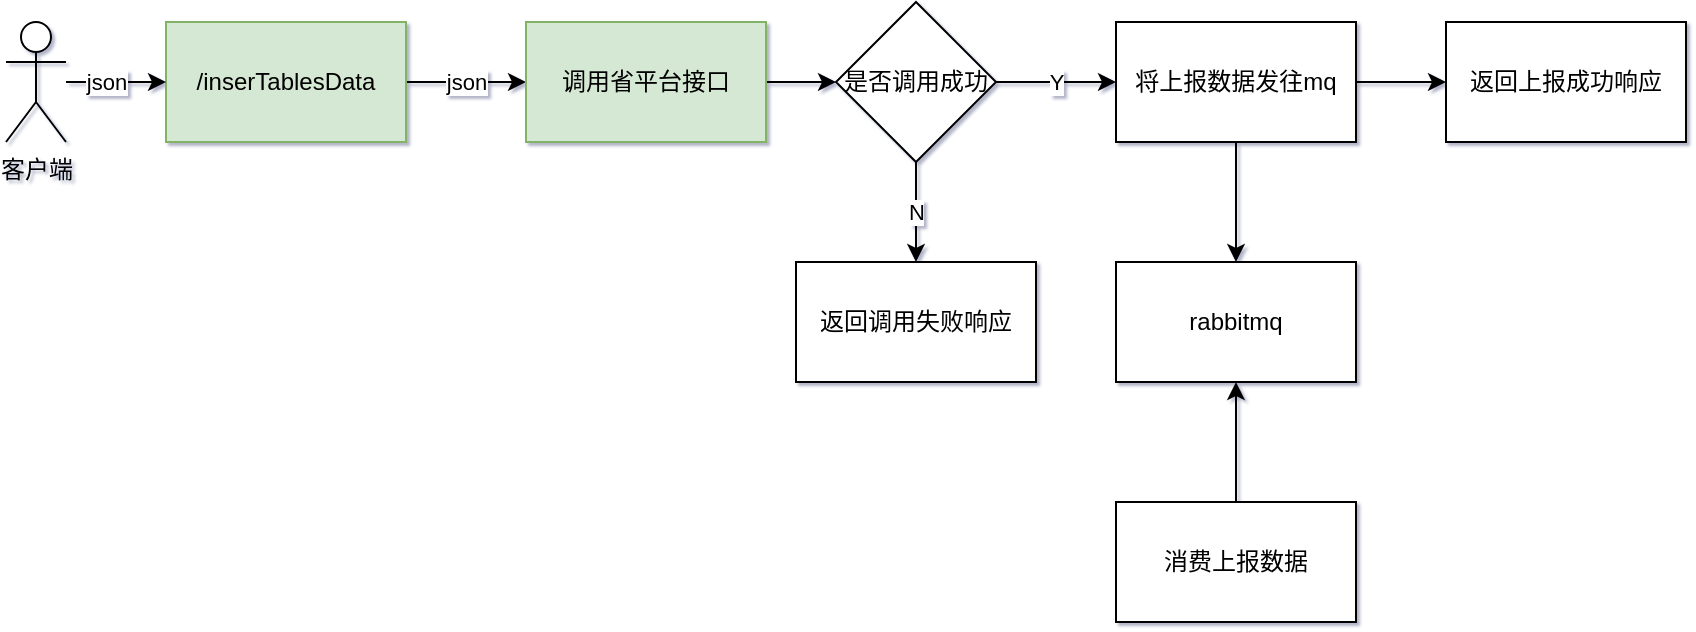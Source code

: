 <mxfile version="16.4.5" type="github">
  <diagram id="ZxXdf7TswpyFAYgrcc1g" name="第 1 页">
    <mxGraphModel dx="942" dy="719" grid="1" gridSize="10" guides="1" tooltips="1" connect="1" arrows="1" fold="1" page="1" pageScale="1" pageWidth="1169" pageHeight="827" background="none" math="0" shadow="1">
      <root>
        <mxCell id="0" />
        <mxCell id="1" parent="0" />
        <mxCell id="uw05SH3BXKOB_g-XB-hT-6" value="json" style="edgeStyle=orthogonalEdgeStyle;rounded=0;orthogonalLoop=1;jettySize=auto;html=1;entryX=0;entryY=0.5;entryDx=0;entryDy=0;" edge="1" parent="1" source="uw05SH3BXKOB_g-XB-hT-1" target="uw05SH3BXKOB_g-XB-hT-5">
          <mxGeometry relative="1" as="geometry" />
        </mxCell>
        <mxCell id="uw05SH3BXKOB_g-XB-hT-1" value="/inserTablesData" style="rounded=0;whiteSpace=wrap;html=1;fillColor=#d5e8d4;strokeColor=#82b366;" vertex="1" parent="1">
          <mxGeometry x="170" y="200" width="120" height="60" as="geometry" />
        </mxCell>
        <mxCell id="uw05SH3BXKOB_g-XB-hT-3" style="edgeStyle=orthogonalEdgeStyle;rounded=0;orthogonalLoop=1;jettySize=auto;html=1;" edge="1" parent="1" source="uw05SH3BXKOB_g-XB-hT-2" target="uw05SH3BXKOB_g-XB-hT-1">
          <mxGeometry relative="1" as="geometry" />
        </mxCell>
        <mxCell id="uw05SH3BXKOB_g-XB-hT-4" value="json" style="edgeLabel;html=1;align=center;verticalAlign=middle;resizable=0;points=[];" vertex="1" connectable="0" parent="uw05SH3BXKOB_g-XB-hT-3">
          <mxGeometry x="-0.191" relative="1" as="geometry">
            <mxPoint as="offset" />
          </mxGeometry>
        </mxCell>
        <mxCell id="uw05SH3BXKOB_g-XB-hT-2" value="客户端" style="shape=umlActor;verticalLabelPosition=bottom;verticalAlign=top;html=1;outlineConnect=0;" vertex="1" parent="1">
          <mxGeometry x="90" y="200" width="30" height="60" as="geometry" />
        </mxCell>
        <mxCell id="uw05SH3BXKOB_g-XB-hT-8" value="" style="edgeStyle=orthogonalEdgeStyle;rounded=0;orthogonalLoop=1;jettySize=auto;html=1;" edge="1" parent="1" source="uw05SH3BXKOB_g-XB-hT-5" target="uw05SH3BXKOB_g-XB-hT-7">
          <mxGeometry relative="1" as="geometry" />
        </mxCell>
        <mxCell id="uw05SH3BXKOB_g-XB-hT-5" value="调用省平台接口" style="rounded=0;whiteSpace=wrap;html=1;fillColor=#d5e8d4;strokeColor=#82b366;" vertex="1" parent="1">
          <mxGeometry x="350" y="200" width="120" height="60" as="geometry" />
        </mxCell>
        <mxCell id="uw05SH3BXKOB_g-XB-hT-10" value="Y" style="edgeStyle=orthogonalEdgeStyle;rounded=0;orthogonalLoop=1;jettySize=auto;html=1;" edge="1" parent="1" source="uw05SH3BXKOB_g-XB-hT-7" target="uw05SH3BXKOB_g-XB-hT-9">
          <mxGeometry relative="1" as="geometry" />
        </mxCell>
        <mxCell id="uw05SH3BXKOB_g-XB-hT-12" value="N" style="edgeStyle=orthogonalEdgeStyle;rounded=0;orthogonalLoop=1;jettySize=auto;html=1;" edge="1" parent="1" source="uw05SH3BXKOB_g-XB-hT-7" target="uw05SH3BXKOB_g-XB-hT-11">
          <mxGeometry relative="1" as="geometry" />
        </mxCell>
        <mxCell id="uw05SH3BXKOB_g-XB-hT-7" value="是否调用成功" style="rhombus;whiteSpace=wrap;html=1;rounded=0;" vertex="1" parent="1">
          <mxGeometry x="505" y="190" width="80" height="80" as="geometry" />
        </mxCell>
        <mxCell id="uw05SH3BXKOB_g-XB-hT-14" value="" style="edgeStyle=orthogonalEdgeStyle;rounded=0;orthogonalLoop=1;jettySize=auto;html=1;" edge="1" parent="1" source="uw05SH3BXKOB_g-XB-hT-9" target="uw05SH3BXKOB_g-XB-hT-13">
          <mxGeometry relative="1" as="geometry" />
        </mxCell>
        <mxCell id="uw05SH3BXKOB_g-XB-hT-19" value="" style="edgeStyle=orthogonalEdgeStyle;rounded=0;orthogonalLoop=1;jettySize=auto;html=1;" edge="1" parent="1" source="uw05SH3BXKOB_g-XB-hT-9" target="uw05SH3BXKOB_g-XB-hT-18">
          <mxGeometry relative="1" as="geometry" />
        </mxCell>
        <mxCell id="uw05SH3BXKOB_g-XB-hT-9" value="将上报数据发往mq" style="whiteSpace=wrap;html=1;rounded=0;" vertex="1" parent="1">
          <mxGeometry x="645" y="200" width="120" height="60" as="geometry" />
        </mxCell>
        <mxCell id="uw05SH3BXKOB_g-XB-hT-11" value="返回调用失败响应" style="whiteSpace=wrap;html=1;rounded=0;" vertex="1" parent="1">
          <mxGeometry x="485" y="320" width="120" height="60" as="geometry" />
        </mxCell>
        <mxCell id="uw05SH3BXKOB_g-XB-hT-13" value="返回上报成功响应" style="whiteSpace=wrap;html=1;rounded=0;" vertex="1" parent="1">
          <mxGeometry x="810" y="200" width="120" height="60" as="geometry" />
        </mxCell>
        <mxCell id="uw05SH3BXKOB_g-XB-hT-18" value="rabbitmq" style="whiteSpace=wrap;html=1;rounded=0;" vertex="1" parent="1">
          <mxGeometry x="645" y="320" width="120" height="60" as="geometry" />
        </mxCell>
        <mxCell id="uw05SH3BXKOB_g-XB-hT-22" style="edgeStyle=orthogonalEdgeStyle;rounded=0;orthogonalLoop=1;jettySize=auto;html=1;entryX=0.5;entryY=1;entryDx=0;entryDy=0;" edge="1" parent="1" source="uw05SH3BXKOB_g-XB-hT-20" target="uw05SH3BXKOB_g-XB-hT-18">
          <mxGeometry relative="1" as="geometry" />
        </mxCell>
        <mxCell id="uw05SH3BXKOB_g-XB-hT-20" value="消费上报数据" style="whiteSpace=wrap;html=1;rounded=0;" vertex="1" parent="1">
          <mxGeometry x="645" y="440" width="120" height="60" as="geometry" />
        </mxCell>
      </root>
    </mxGraphModel>
  </diagram>
</mxfile>
